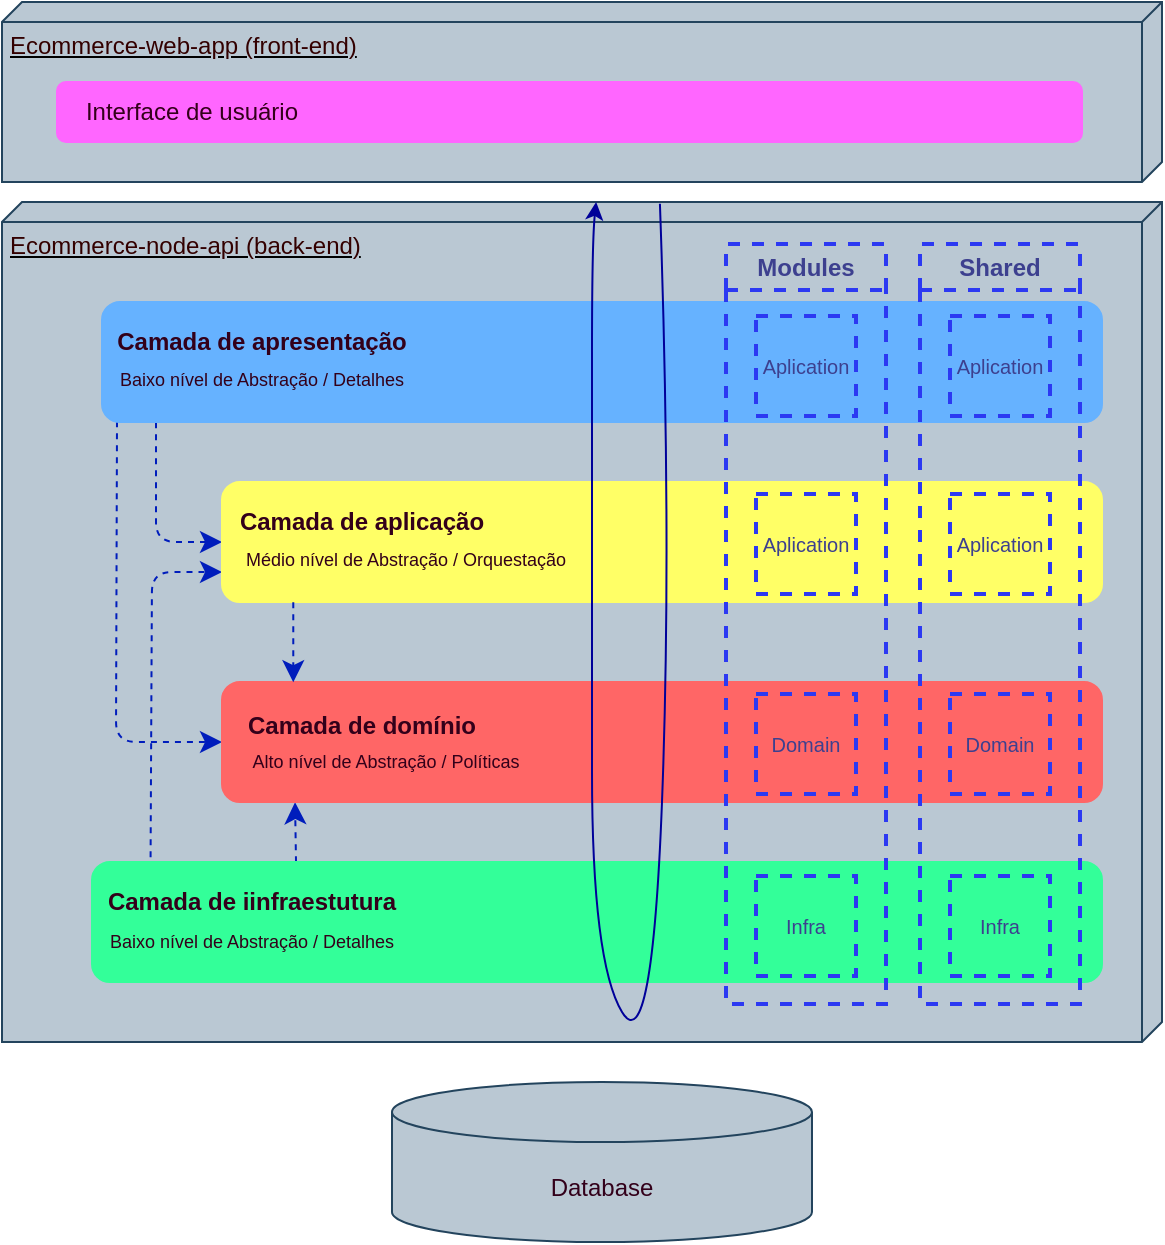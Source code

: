 <mxfile>
    <diagram id="_WUVyYX4tQxQUeHtgIhs" name="Arquitetura em Camadas">
        <mxGraphModel dx="413" dy="649" grid="1" gridSize="10" guides="1" tooltips="1" connect="1" arrows="1" fold="1" page="1" pageScale="1" pageWidth="1100" pageHeight="1700" math="0" shadow="0">
            <root>
                <mxCell id="0"/>
                <mxCell id="1" parent="0"/>
                <mxCell id="2" value="&lt;font color=&quot;#330000&quot;&gt;Ecommerce-node-api (back-end)&lt;/font&gt;" style="verticalAlign=top;align=left;spacingTop=8;spacingLeft=2;spacingRight=12;shape=cube;size=10;direction=south;fontStyle=4;html=1;fillColor=#bac8d3;strokeColor=#23445d;" parent="1" vertex="1">
                    <mxGeometry x="80" y="140" width="580" height="420" as="geometry"/>
                </mxCell>
                <mxCell id="3" value="&lt;font color=&quot;#330000&quot;&gt;Ecommerce-web-app (front-end)&lt;/font&gt;" style="verticalAlign=top;align=left;spacingTop=8;spacingLeft=2;spacingRight=12;shape=cube;size=10;direction=south;fontStyle=4;html=1;fillColor=#bac8d3;strokeColor=#23445d;" parent="1" vertex="1">
                    <mxGeometry x="80" y="40" width="580" height="90" as="geometry"/>
                </mxCell>
                <mxCell id="4" value="&lt;font color=&quot;#33001a&quot;&gt;Database&lt;/font&gt;" style="shape=cylinder3;whiteSpace=wrap;html=1;boundedLbl=1;backgroundOutline=1;size=15;fillColor=#bac8d3;strokeColor=#23445d;" parent="1" vertex="1">
                    <mxGeometry x="275" y="580" width="210" height="80" as="geometry"/>
                </mxCell>
                <mxCell id="16" value="" style="endArrow=classic;startArrow=none;endFill=1;startFill=0;endSize=8;html=1;verticalAlign=bottom;dashed=1;labelBackgroundColor=none;fontColor=#33001A;exitX=0.015;exitY=0.993;exitDx=0;exitDy=0;exitPerimeter=0;entryX=0;entryY=0.5;entryDx=0;entryDy=0;fillColor=#0050ef;strokeColor=#001DBC;" parent="1" source="8" target="6" edge="1">
                    <mxGeometry width="160" relative="1" as="geometry">
                        <mxPoint x="160" y="350" as="sourcePoint"/>
                        <mxPoint x="320" y="350" as="targetPoint"/>
                        <Array as="points">
                            <mxPoint x="137" y="410"/>
                        </Array>
                    </mxGeometry>
                </mxCell>
                <mxCell id="17" value="" style="endArrow=classic;startArrow=none;endFill=1;startFill=0;endSize=8;html=1;verticalAlign=bottom;dashed=1;labelBackgroundColor=none;fontColor=#33001A;exitX=0.054;exitY=1.002;exitDx=0;exitDy=0;exitPerimeter=0;entryX=0;entryY=0.5;entryDx=0;entryDy=0;fillColor=#0050ef;strokeColor=#001DBC;" parent="1" source="8" target="7" edge="1">
                    <mxGeometry width="160" relative="1" as="geometry">
                        <mxPoint x="146.525" y="259.58" as="sourcePoint"/>
                        <mxPoint x="200" y="420" as="targetPoint"/>
                        <Array as="points">
                            <mxPoint x="157" y="310"/>
                        </Array>
                    </mxGeometry>
                </mxCell>
                <mxCell id="18" value="" style="endArrow=classic;startArrow=none;endFill=1;startFill=0;endSize=8;html=1;verticalAlign=bottom;dashed=1;labelBackgroundColor=none;fontColor=#33001A;exitX=0.058;exitY=-0.04;exitDx=0;exitDy=0;exitPerimeter=0;entryX=0;entryY=0.75;entryDx=0;entryDy=0;fillColor=#0050ef;strokeColor=#001DBC;" parent="1" source="5" target="7" edge="1">
                    <mxGeometry width="160" relative="1" as="geometry">
                        <mxPoint x="146.525" y="259.58" as="sourcePoint"/>
                        <mxPoint x="200" y="420" as="targetPoint"/>
                        <Array as="points">
                            <mxPoint x="155" y="325"/>
                        </Array>
                    </mxGeometry>
                </mxCell>
                <mxCell id="20" value="" style="endArrow=classic;startArrow=none;endFill=1;startFill=0;endSize=8;html=1;verticalAlign=bottom;dashed=1;labelBackgroundColor=none;fontColor=#33001A;exitX=0.202;exitY=0.002;exitDx=0;exitDy=0;exitPerimeter=0;fillColor=#0050ef;strokeColor=#001DBC;entryX=0.083;entryY=1.002;entryDx=0;entryDy=0;entryPerimeter=0;" parent="1" source="5" target="6" edge="1">
                    <mxGeometry width="160" relative="1" as="geometry">
                        <mxPoint x="225.875" y="349.58" as="sourcePoint"/>
                        <mxPoint x="226.25" y="388.92" as="targetPoint"/>
                        <Array as="points"/>
                    </mxGeometry>
                </mxCell>
                <mxCell id="21" value="" style="rounded=1;whiteSpace=wrap;html=1;fillColor=#FF66FF;strokeColor=#ff66ff;" parent="1" vertex="1">
                    <mxGeometry x="107.5" y="80" width="512.5" height="30" as="geometry"/>
                </mxCell>
                <mxCell id="22" value="Interface de usuário" style="text;html=1;strokeColor=none;fillColor=none;align=center;verticalAlign=middle;whiteSpace=wrap;rounded=0;fontColor=#33001A;" parent="1" vertex="1">
                    <mxGeometry x="120" y="80" width="110" height="30" as="geometry"/>
                </mxCell>
                <mxCell id="WURZPUniveXABYc40pNo-35" value="" style="group" parent="1" vertex="1" connectable="0">
                    <mxGeometry x="125" y="470" width="505" height="60" as="geometry"/>
                </mxCell>
                <mxCell id="5" value="" style="rounded=1;whiteSpace=wrap;html=1;fillColor=#33FF99;strokeColor=#33FF99;" parent="WURZPUniveXABYc40pNo-35" vertex="1">
                    <mxGeometry width="505" height="60" as="geometry"/>
                </mxCell>
                <mxCell id="9" value="Camada de iinfraestutura" style="text;html=1;strokeColor=none;fillColor=none;align=center;verticalAlign=middle;whiteSpace=wrap;rounded=0;fontColor=#33001A;fontStyle=1" parent="WURZPUniveXABYc40pNo-35" vertex="1">
                    <mxGeometry y="5" width="160" height="30" as="geometry"/>
                </mxCell>
                <mxCell id="32" value="Baixo nível de Abstração / Detalhes" style="text;html=1;strokeColor=none;fillColor=none;align=center;verticalAlign=middle;whiteSpace=wrap;rounded=0;fontColor=#33001A;fontSize=9;" parent="WURZPUniveXABYc40pNo-35" vertex="1">
                    <mxGeometry x="5" y="30" width="150" height="20" as="geometry"/>
                </mxCell>
                <mxCell id="WURZPUniveXABYc40pNo-37" value="" style="group" parent="1" vertex="1" connectable="0">
                    <mxGeometry x="180" y="280" width="450" height="180" as="geometry"/>
                </mxCell>
                <mxCell id="7" value="" style="rounded=1;whiteSpace=wrap;html=1;fillColor=#FFFF66;strokeColor=#ffff66;" parent="WURZPUniveXABYc40pNo-37" vertex="1">
                    <mxGeometry x="10" width="440" height="60" as="geometry"/>
                </mxCell>
                <mxCell id="11" value="Camada de aplicação" style="text;html=1;strokeColor=none;fillColor=none;align=center;verticalAlign=middle;whiteSpace=wrap;rounded=0;fontColor=#33001A;fontStyle=1" parent="WURZPUniveXABYc40pNo-37" vertex="1">
                    <mxGeometry y="5" width="160" height="30" as="geometry"/>
                </mxCell>
                <mxCell id="28" value="Médio nível de Abstração / Orquestação" style="text;html=1;strokeColor=none;fillColor=none;align=center;verticalAlign=middle;whiteSpace=wrap;rounded=0;fontColor=#33001A;fontSize=9;" parent="WURZPUniveXABYc40pNo-37" vertex="1">
                    <mxGeometry x="20" y="29" width="164" height="20" as="geometry"/>
                </mxCell>
                <mxCell id="WURZPUniveXABYc40pNo-36" value="" style="group" parent="WURZPUniveXABYc40pNo-37" vertex="1" connectable="0">
                    <mxGeometry x="10" y="100" width="440" height="80" as="geometry"/>
                </mxCell>
                <mxCell id="6" value="" style="rounded=1;whiteSpace=wrap;html=1;fillColor=#FF6666;strokeColor=#FF6666;" parent="WURZPUniveXABYc40pNo-36" vertex="1">
                    <mxGeometry width="440" height="60" as="geometry"/>
                </mxCell>
                <mxCell id="10" value="Camada de domínio" style="text;html=1;strokeColor=none;fillColor=none;align=center;verticalAlign=middle;whiteSpace=wrap;rounded=0;fontColor=#33001A;fontStyle=1" parent="WURZPUniveXABYc40pNo-36" vertex="1">
                    <mxGeometry x="10" y="7" width="120" height="30" as="geometry"/>
                </mxCell>
                <mxCell id="30" value="Alto nível de Abstração / Políticas" style="text;html=1;strokeColor=none;fillColor=none;align=center;verticalAlign=middle;whiteSpace=wrap;rounded=0;fontColor=#33001A;fontSize=9;" parent="WURZPUniveXABYc40pNo-36" vertex="1">
                    <mxGeometry y="30" width="164" height="20" as="geometry"/>
                </mxCell>
                <mxCell id="19" value="" style="endArrow=classic;startArrow=none;endFill=1;startFill=0;endSize=8;html=1;verticalAlign=bottom;dashed=1;labelBackgroundColor=none;fontColor=#33001A;exitX=0.081;exitY=1.002;exitDx=0;exitDy=0;exitPerimeter=0;entryX=0.081;entryY=0.002;entryDx=0;entryDy=0;fillColor=#0050ef;strokeColor=#001DBC;entryPerimeter=0;" parent="WURZPUniveXABYc40pNo-37" source="7" target="6" edge="1">
                    <mxGeometry width="160" relative="1" as="geometry">
                        <mxPoint x="164.36" y="262.7" as="sourcePoint"/>
                        <mxPoint x="200" y="320" as="targetPoint"/>
                        <Array as="points"/>
                    </mxGeometry>
                </mxCell>
                <mxCell id="WURZPUniveXABYc40pNo-38" value="" style="group" parent="1" vertex="1" connectable="0">
                    <mxGeometry x="130" y="190" width="500" height="60" as="geometry"/>
                </mxCell>
                <mxCell id="8" value="" style="rounded=1;whiteSpace=wrap;html=1;fillColor=#66B2FF;strokeColor=#66B2FF;" parent="WURZPUniveXABYc40pNo-38" vertex="1">
                    <mxGeometry width="500" height="60" as="geometry"/>
                </mxCell>
                <mxCell id="12" value="Camada de apresentação" style="text;html=1;strokeColor=none;fillColor=none;align=center;verticalAlign=middle;whiteSpace=wrap;rounded=0;fontColor=#33001A;fontStyle=1" parent="WURZPUniveXABYc40pNo-38" vertex="1">
                    <mxGeometry y="5" width="160" height="30" as="geometry"/>
                </mxCell>
                <mxCell id="25" value="Baixo nível de Abstração / Detalhes" style="text;html=1;strokeColor=none;fillColor=none;align=center;verticalAlign=middle;whiteSpace=wrap;rounded=0;fontColor=#33001A;fontSize=9;" parent="WURZPUniveXABYc40pNo-38" vertex="1">
                    <mxGeometry x="5" y="29" width="150" height="20" as="geometry"/>
                </mxCell>
                <mxCell id="34" value="" style="curved=1;endArrow=classic;html=1;fontSize=9;strokeColor=#000099;entryX=0;entryY=0.393;entryDx=0;entryDy=0;entryPerimeter=0;exitX=0.002;exitY=0.338;exitDx=0;exitDy=0;exitPerimeter=0;" parent="1" edge="1">
                    <mxGeometry width="50" height="50" relative="1" as="geometry">
                        <mxPoint x="408.96" y="140.84" as="sourcePoint"/>
                        <mxPoint x="377.06" y="140" as="targetPoint"/>
                        <Array as="points">
                            <mxPoint x="415" y="310"/>
                            <mxPoint x="405" y="570"/>
                            <mxPoint x="375" y="520"/>
                            <mxPoint x="375" y="330"/>
                            <mxPoint x="375" y="270"/>
                            <mxPoint x="375" y="160"/>
                        </Array>
                    </mxGeometry>
                </mxCell>
                <mxCell id="XT7tRTnMnonxSk3Z7u5U-34" value="Modules" style="swimlane;whiteSpace=wrap;html=1;strokeColor=#2c39f2;fillColor=none;fontColor=#3d408f;dashed=1;strokeWidth=2;" vertex="1" parent="1">
                    <mxGeometry x="442" y="161" width="80" height="380" as="geometry"/>
                </mxCell>
                <mxCell id="XT7tRTnMnonxSk3Z7u5U-35" value="Domain" style="whiteSpace=wrap;html=1;aspect=fixed;dashed=1;strokeColor=#2c39f2;strokeWidth=2;fontColor=#3d408f;fillColor=none;fontSize=10;" vertex="1" parent="XT7tRTnMnonxSk3Z7u5U-34">
                    <mxGeometry x="15" y="225" width="50" height="50" as="geometry"/>
                </mxCell>
                <mxCell id="XT7tRTnMnonxSk3Z7u5U-38" value="&lt;font style=&quot;font-size: 10px;&quot;&gt;Aplication&lt;/font&gt;" style="whiteSpace=wrap;html=1;aspect=fixed;dashed=1;strokeColor=#2c39f2;strokeWidth=2;fontColor=#3d408f;fillColor=none;fontSize=10;" vertex="1" parent="XT7tRTnMnonxSk3Z7u5U-34">
                    <mxGeometry x="15" y="125" width="50" height="50" as="geometry"/>
                </mxCell>
                <mxCell id="XT7tRTnMnonxSk3Z7u5U-42" value="&lt;font style=&quot;font-size: 10px;&quot;&gt;Aplication&lt;/font&gt;" style="whiteSpace=wrap;html=1;aspect=fixed;dashed=1;strokeColor=#2c39f2;strokeWidth=2;fontColor=#3d408f;fillColor=none;fontSize=10;" vertex="1" parent="XT7tRTnMnonxSk3Z7u5U-34">
                    <mxGeometry x="15" y="36" width="50" height="50" as="geometry"/>
                </mxCell>
                <mxCell id="XT7tRTnMnonxSk3Z7u5U-40" value="Infra" style="whiteSpace=wrap;html=1;aspect=fixed;dashed=1;strokeColor=#2c39f2;strokeWidth=2;fontColor=#3d408f;fillColor=none;fontSize=10;" vertex="1" parent="XT7tRTnMnonxSk3Z7u5U-34">
                    <mxGeometry x="15" y="316" width="50" height="50" as="geometry"/>
                </mxCell>
                <mxCell id="XT7tRTnMnonxSk3Z7u5U-43" value="Shared" style="swimlane;whiteSpace=wrap;html=1;strokeColor=#2c39f2;fillColor=none;fontColor=#3d408f;dashed=1;strokeWidth=2;" vertex="1" parent="1">
                    <mxGeometry x="539" y="161" width="80" height="380" as="geometry"/>
                </mxCell>
                <mxCell id="XT7tRTnMnonxSk3Z7u5U-44" value="Domain" style="whiteSpace=wrap;html=1;aspect=fixed;dashed=1;strokeColor=#2c39f2;strokeWidth=2;fontColor=#3d408f;fillColor=none;fontSize=10;" vertex="1" parent="XT7tRTnMnonxSk3Z7u5U-43">
                    <mxGeometry x="15" y="225" width="50" height="50" as="geometry"/>
                </mxCell>
                <mxCell id="XT7tRTnMnonxSk3Z7u5U-45" value="&lt;font style=&quot;font-size: 10px;&quot;&gt;Aplication&lt;/font&gt;" style="whiteSpace=wrap;html=1;aspect=fixed;dashed=1;strokeColor=#2c39f2;strokeWidth=2;fontColor=#3d408f;fillColor=none;fontSize=10;" vertex="1" parent="XT7tRTnMnonxSk3Z7u5U-43">
                    <mxGeometry x="15" y="125" width="50" height="50" as="geometry"/>
                </mxCell>
                <mxCell id="XT7tRTnMnonxSk3Z7u5U-46" value="&lt;font style=&quot;font-size: 10px;&quot;&gt;Aplication&lt;/font&gt;" style="whiteSpace=wrap;html=1;aspect=fixed;dashed=1;strokeColor=#2c39f2;strokeWidth=2;fontColor=#3d408f;fillColor=none;fontSize=10;" vertex="1" parent="XT7tRTnMnonxSk3Z7u5U-43">
                    <mxGeometry x="15" y="36" width="50" height="50" as="geometry"/>
                </mxCell>
                <mxCell id="XT7tRTnMnonxSk3Z7u5U-47" value="Infra" style="whiteSpace=wrap;html=1;aspect=fixed;dashed=1;strokeColor=#2c39f2;strokeWidth=2;fontColor=#3d408f;fillColor=none;fontSize=10;" vertex="1" parent="XT7tRTnMnonxSk3Z7u5U-43">
                    <mxGeometry x="15" y="316" width="50" height="50" as="geometry"/>
                </mxCell>
            </root>
        </mxGraphModel>
    </diagram>
    <diagram id="1v6JC_9SkqOvt09kjxkY" name="Arquitetura Hexagonal">
        <mxGraphModel dx="709" dy="1113" grid="1" gridSize="10" guides="1" tooltips="1" connect="1" arrows="1" fold="1" page="1" pageScale="1" pageWidth="1100" pageHeight="1700" math="0" shadow="0">
            <root>
                <mxCell id="0"/>
                <mxCell id="1" parent="0"/>
                <mxCell id="272GpEVq6VP0mmS46W8i-1" value="&lt;font color=&quot;#330000&quot;&gt;Ecommerce-node-api (back-end)&lt;/font&gt;" style="verticalAlign=top;align=left;spacingTop=8;spacingLeft=2;spacingRight=12;shape=cube;size=10;direction=south;fontStyle=4;html=1;fillColor=#bac8d3;strokeColor=#23445d;" parent="1" vertex="1">
                    <mxGeometry x="80" y="180" width="580" height="400" as="geometry"/>
                </mxCell>
                <mxCell id="qHqKqFjuWABmcNPo45DQ-3" value="" style="shape=hexagon;perimeter=hexagonPerimeter2;whiteSpace=wrap;html=1;fixedSize=1;strokeColor=#33001a;fontSize=9;size=84.0;fillColor=#66B2FF;strokeWidth=2;gradientColor=#66FFB3;" parent="1" vertex="1">
                    <mxGeometry x="147" y="222" width="444" height="338" as="geometry"/>
                </mxCell>
                <mxCell id="272GpEVq6VP0mmS46W8i-2" value="&lt;font color=&quot;#330000&quot;&gt;Ecommerce-web-app (front-end)&lt;/font&gt;" style="verticalAlign=top;align=left;spacingTop=8;spacingLeft=2;spacingRight=12;shape=cube;size=10;direction=south;fontStyle=4;html=1;fillColor=#bac8d3;strokeColor=#23445d;" parent="1" vertex="1">
                    <mxGeometry x="80" y="70" width="580" height="90" as="geometry"/>
                </mxCell>
                <mxCell id="272GpEVq6VP0mmS46W8i-3" value="&lt;font color=&quot;#33001a&quot;&gt;Database (relacional)&lt;/font&gt;" style="shape=cylinder3;whiteSpace=wrap;html=1;boundedLbl=1;backgroundOutline=1;size=15;fillColor=#bac8d3;strokeColor=#23445d;" parent="1" vertex="1">
                    <mxGeometry x="264" y="620" width="210" height="80" as="geometry"/>
                </mxCell>
                <mxCell id="272GpEVq6VP0mmS46W8i-26" value="" style="shape=hexagon;perimeter=hexagonPerimeter2;whiteSpace=wrap;html=1;fixedSize=1;strokeColor=#33001a;fontSize=9;size=64;fillColor=#FFFF66;strokeWidth=2;" parent="1" vertex="1">
                    <mxGeometry x="207" y="268" width="324" height="242" as="geometry"/>
                </mxCell>
                <mxCell id="qHqKqFjuWABmcNPo45DQ-1" style="edgeStyle=none;html=1;strokeColor=#000099;fontSize=9;" parent="1" source="272GpEVq6VP0mmS46W8i-24" target="272GpEVq6VP0mmS46W8i-26" edge="1">
                    <mxGeometry relative="1" as="geometry"/>
                </mxCell>
                <mxCell id="272GpEVq6VP0mmS46W8i-24" value="" style="shape=hexagon;perimeter=hexagonPerimeter2;whiteSpace=wrap;html=1;fixedSize=1;strokeColor=#33001a;fontSize=9;size=36;fillColor=#FF6666;strokeWidth=2;" parent="1" vertex="1">
                    <mxGeometry x="271" y="329" width="196" height="120" as="geometry"/>
                </mxCell>
                <mxCell id="272GpEVq6VP0mmS46W8i-25" value="" style="group" parent="1" vertex="1" connectable="0">
                    <mxGeometry x="287" y="360" width="244" height="152" as="geometry"/>
                </mxCell>
                <mxCell id="272GpEVq6VP0mmS46W8i-9" value="Camada de domínio" style="text;html=1;strokeColor=none;fillColor=none;align=center;verticalAlign=middle;whiteSpace=wrap;rounded=0;fontColor=#33001A;fontStyle=1" parent="272GpEVq6VP0mmS46W8i-25" vertex="1">
                    <mxGeometry x="22" width="120" height="30" as="geometry"/>
                </mxCell>
                <mxCell id="272GpEVq6VP0mmS46W8i-21" value="Alto nível de Abstração / Políticas" style="text;html=1;strokeColor=none;fillColor=none;align=center;verticalAlign=middle;whiteSpace=wrap;rounded=0;fontColor=#33001A;fontSize=9;" parent="272GpEVq6VP0mmS46W8i-25" vertex="1">
                    <mxGeometry y="23" width="164" height="20" as="geometry"/>
                </mxCell>
                <mxCell id="qHqKqFjuWABmcNPo45DQ-2" value="" style="group" parent="1" vertex="1" connectable="0">
                    <mxGeometry x="255" y="270" width="110.01" height="44" as="geometry"/>
                </mxCell>
                <mxCell id="272GpEVq6VP0mmS46W8i-10" value="Camada de aplicação" style="text;html=1;strokeColor=none;fillColor=none;align=center;verticalAlign=middle;whiteSpace=wrap;rounded=0;fontColor=#33001A;fontStyle=1;fontSize=9;" parent="qHqKqFjuWABmcNPo45DQ-2" vertex="1">
                    <mxGeometry x="10.78" width="99.23" height="30" as="geometry"/>
                </mxCell>
                <mxCell id="272GpEVq6VP0mmS46W8i-20" value="Médio nível de Abstração / Orquestação" style="text;html=1;strokeColor=none;fillColor=none;align=center;verticalAlign=middle;whiteSpace=wrap;rounded=0;fontColor=#33001A;fontSize=8;" parent="qHqKqFjuWABmcNPo45DQ-2" vertex="1">
                    <mxGeometry x="10.78" y="20" width="99.22" height="24" as="geometry"/>
                </mxCell>
                <mxCell id="qHqKqFjuWABmcNPo45DQ-4" value="" style="group" parent="1" vertex="1" connectable="0">
                    <mxGeometry x="231" y="512" width="130" height="45" as="geometry"/>
                </mxCell>
                <mxCell id="272GpEVq6VP0mmS46W8i-8" value="Camada de infraestutura" style="text;html=1;strokeColor=none;fillColor=none;align=center;verticalAlign=middle;whiteSpace=wrap;rounded=0;fontColor=#33001A;fontStyle=1;fontSize=10;" parent="qHqKqFjuWABmcNPo45DQ-4" vertex="1">
                    <mxGeometry width="130" height="30" as="geometry"/>
                </mxCell>
                <mxCell id="272GpEVq6VP0mmS46W8i-22" value="Baixo nível de Abstração / Detalhes" style="text;html=1;strokeColor=none;fillColor=none;align=center;verticalAlign=middle;whiteSpace=wrap;rounded=0;fontColor=#33001A;fontSize=9;" parent="qHqKqFjuWABmcNPo45DQ-4" vertex="1">
                    <mxGeometry x="3.406" y="25" width="102.188" height="20" as="geometry"/>
                </mxCell>
                <mxCell id="qHqKqFjuWABmcNPo45DQ-5" value="" style="group;fontSize=4;" parent="1" vertex="1" connectable="0">
                    <mxGeometry x="231" y="220" width="120" height="40" as="geometry"/>
                </mxCell>
                <mxCell id="272GpEVq6VP0mmS46W8i-11" value="Camada de apresentação" style="text;html=1;strokeColor=none;fillColor=none;align=center;verticalAlign=middle;whiteSpace=wrap;rounded=0;fontColor=#33001A;fontStyle=1;fontSize=9;" parent="qHqKqFjuWABmcNPo45DQ-5" vertex="1">
                    <mxGeometry width="120" height="27.27" as="geometry"/>
                </mxCell>
                <mxCell id="272GpEVq6VP0mmS46W8i-19" value="Baixo nível de Abstração / Detalhes" style="text;html=1;strokeColor=none;fillColor=none;align=center;verticalAlign=middle;whiteSpace=wrap;rounded=0;fontColor=#33001A;fontSize=9;" parent="qHqKqFjuWABmcNPo45DQ-5" vertex="1">
                    <mxGeometry x="3.406" y="21.818" width="102.188" height="18.182" as="geometry"/>
                </mxCell>
                <mxCell id="qHqKqFjuWABmcNPo45DQ-6" value="" style="endArrow=none;html=1;strokeColor=#000099;fontSize=9;exitX=0;exitY=0.5;exitDx=0;exitDy=0;entryX=0;entryY=0.5;entryDx=0;entryDy=0;" parent="1" source="qHqKqFjuWABmcNPo45DQ-3" target="272GpEVq6VP0mmS46W8i-26" edge="1">
                    <mxGeometry width="50" height="50" relative="1" as="geometry">
                        <mxPoint x="361" y="440" as="sourcePoint"/>
                        <mxPoint x="411" y="390" as="targetPoint"/>
                    </mxGeometry>
                </mxCell>
                <mxCell id="qHqKqFjuWABmcNPo45DQ-7" value="" style="endArrow=none;html=1;strokeColor=#000099;fontSize=9;entryX=1;entryY=0.5;entryDx=0;entryDy=0;exitX=1;exitY=0.5;exitDx=0;exitDy=0;" parent="1" source="272GpEVq6VP0mmS46W8i-26" target="qHqKqFjuWABmcNPo45DQ-3" edge="1">
                    <mxGeometry width="50" height="50" relative="1" as="geometry">
                        <mxPoint x="531" y="391" as="sourcePoint"/>
                        <mxPoint x="217" y="399" as="targetPoint"/>
                    </mxGeometry>
                </mxCell>
                <mxCell id="qHqKqFjuWABmcNPo45DQ-9" value="Casos de Uso" style="text;html=1;align=center;verticalAlign=middle;whiteSpace=wrap;rounded=0;strokeWidth=2;fontSize=8;fontColor=#330000;fontStyle=5" parent="1" vertex="1">
                    <mxGeometry x="231" y="319" width="80" height="30" as="geometry"/>
                </mxCell>
                <mxCell id="WzazSg_adkwyaELVQUt2-1" value="" style="curved=1;endArrow=classic;html=1;fontSize=9;strokeColor=#000099;" parent="1" edge="1">
                    <mxGeometry width="50" height="50" relative="1" as="geometry">
                        <mxPoint x="480" y="210" as="sourcePoint"/>
                        <mxPoint x="441" y="204" as="targetPoint"/>
                        <Array as="points">
                            <mxPoint x="481" y="315"/>
                            <mxPoint x="470" y="600"/>
                            <mxPoint x="441" y="525"/>
                            <mxPoint x="441" y="335"/>
                            <mxPoint x="441" y="275"/>
                        </Array>
                    </mxGeometry>
                </mxCell>
                <mxCell id="WzazSg_adkwyaELVQUt2-2" value="" style="endArrow=classicThin;dashed=1;endFill=1;html=1;strokeColor=#000099;fontSize=8;fontColor=#330000;exitX=0.5;exitY=0;exitDx=0;exitDy=0;rounded=0;entryX=0.5;entryY=0;entryDx=0;entryDy=0;" parent="1" source="qHqKqFjuWABmcNPo45DQ-3" target="272GpEVq6VP0mmS46W8i-26" edge="1">
                    <mxGeometry width="160" relative="1" as="geometry">
                        <mxPoint x="260" y="420" as="sourcePoint"/>
                        <mxPoint x="386" y="270" as="targetPoint"/>
                    </mxGeometry>
                </mxCell>
                <mxCell id="WzazSg_adkwyaELVQUt2-4" value="" style="endArrow=classicThin;dashed=1;endFill=1;html=1;strokeColor=#000099;fontSize=8;fontColor=#330000;rounded=0;entryX=0.5;entryY=0;entryDx=0;entryDy=0;" parent="1" target="272GpEVq6VP0mmS46W8i-24" edge="1">
                    <mxGeometry width="160" relative="1" as="geometry">
                        <mxPoint x="369" y="270" as="sourcePoint"/>
                        <mxPoint x="379" y="278" as="targetPoint"/>
                        <Array as="points">
                            <mxPoint x="369" y="270"/>
                        </Array>
                    </mxGeometry>
                </mxCell>
                <mxCell id="WzazSg_adkwyaELVQUt2-9" value="" style="endArrow=classicThin;dashed=1;endFill=1;html=1;strokeColor=#000099;fontSize=8;fontColor=#330000;rounded=0;exitX=0.5;exitY=1;exitDx=0;exitDy=0;" parent="1" source="272GpEVq6VP0mmS46W8i-26" edge="1">
                    <mxGeometry width="160" relative="1" as="geometry">
                        <mxPoint x="369" y="510" as="sourcePoint"/>
                        <mxPoint x="370" y="450" as="targetPoint"/>
                        <Array as="points"/>
                    </mxGeometry>
                </mxCell>
                <mxCell id="WzazSg_adkwyaELVQUt2-10" value="" style="endArrow=classicThin;dashed=1;endFill=1;html=1;strokeColor=#000099;fontSize=8;fontColor=#330000;rounded=0;exitX=0.5;exitY=1;exitDx=0;exitDy=0;entryX=0.5;entryY=1;entryDx=0;entryDy=0;" parent="1" source="qHqKqFjuWABmcNPo45DQ-3" target="272GpEVq6VP0mmS46W8i-26" edge="1">
                    <mxGeometry width="160" relative="1" as="geometry">
                        <mxPoint x="379" y="520.0" as="sourcePoint"/>
                        <mxPoint x="380" y="460" as="targetPoint"/>
                        <Array as="points"/>
                    </mxGeometry>
                </mxCell>
                <mxCell id="lGN8iECtINM0aAmSOc-S-5" value="" style="group" parent="1" vertex="1" connectable="0">
                    <mxGeometry x="217.5" y="750" width="292.5" height="60" as="geometry"/>
                </mxCell>
                <mxCell id="lGN8iECtINM0aAmSOc-S-11" value="" style="group" parent="lGN8iECtINM0aAmSOc-S-5" vertex="1" connectable="0">
                    <mxGeometry width="292.5" height="60" as="geometry"/>
                </mxCell>
                <mxCell id="lGN8iECtINM0aAmSOc-S-6" value="" style="rounded=1;whiteSpace=wrap;html=1;fillColor=#FF6666;strokeColor=#FF6666;" parent="lGN8iECtINM0aAmSOc-S-11" vertex="1">
                    <mxGeometry width="292.5" height="60" as="geometry"/>
                </mxCell>
                <mxCell id="lGN8iECtINM0aAmSOc-S-7" value="Camada de domínio" style="text;html=1;strokeColor=none;fillColor=none;align=center;verticalAlign=middle;whiteSpace=wrap;rounded=0;fontColor=#33001A;fontStyle=1" parent="lGN8iECtINM0aAmSOc-S-11" vertex="1">
                    <mxGeometry x="6.65" y="7" width="123.35" height="30" as="geometry"/>
                </mxCell>
                <mxCell id="lGN8iECtINM0aAmSOc-S-8" value="Alto nível de Abstração / Políticas" style="text;html=1;strokeColor=none;fillColor=none;align=center;verticalAlign=middle;whiteSpace=wrap;rounded=0;fontColor=#33001A;fontSize=9;" parent="lGN8iECtINM0aAmSOc-S-11" vertex="1">
                    <mxGeometry y="30" width="150" height="20" as="geometry"/>
                </mxCell>
                <mxCell id="lGN8iECtINM0aAmSOc-S-10" value="" style="group" parent="1" vertex="1" connectable="0">
                    <mxGeometry x="133.75" y="810" width="450" height="60" as="geometry"/>
                </mxCell>
                <mxCell id="lGN8iECtINM0aAmSOc-S-2" value="" style="rounded=1;whiteSpace=wrap;html=1;fillColor=#FFFF66;strokeColor=#ffff66;" parent="lGN8iECtINM0aAmSOc-S-10" vertex="1">
                    <mxGeometry x="10" width="440" height="60" as="geometry"/>
                </mxCell>
                <mxCell id="lGN8iECtINM0aAmSOc-S-3" value="Camada de aplicação" style="text;html=1;strokeColor=none;fillColor=none;align=center;verticalAlign=middle;whiteSpace=wrap;rounded=0;fontColor=#33001A;fontStyle=1" parent="lGN8iECtINM0aAmSOc-S-10" vertex="1">
                    <mxGeometry y="5" width="160" height="30" as="geometry"/>
                </mxCell>
                <mxCell id="lGN8iECtINM0aAmSOc-S-4" value="Médio nível de Abstração / Orquestação" style="text;html=1;strokeColor=none;fillColor=none;align=center;verticalAlign=middle;whiteSpace=wrap;rounded=0;fontColor=#33001A;fontSize=9;" parent="lGN8iECtINM0aAmSOc-S-10" vertex="1">
                    <mxGeometry x="20" y="29" width="164" height="20" as="geometry"/>
                </mxCell>
                <mxCell id="TMhsxFhVnNXEkYMOQEUk-2" value="" style="rounded=1;whiteSpace=wrap;html=1;fillColor=#33FF99;strokeColor=#33FF99;" parent="1" vertex="1">
                    <mxGeometry x="360" y="870" width="300" height="60" as="geometry"/>
                </mxCell>
                <mxCell id="4FdhFHyrwkyn6kTVjltY-5" value="" style="group" parent="1" vertex="1" connectable="0">
                    <mxGeometry x="360" y="875" width="160" height="45" as="geometry"/>
                </mxCell>
                <mxCell id="TMhsxFhVnNXEkYMOQEUk-3" value="Camada de iinfraestutura" style="text;html=1;strokeColor=none;fillColor=none;align=center;verticalAlign=middle;whiteSpace=wrap;rounded=0;fontColor=#33001A;fontStyle=1" parent="4FdhFHyrwkyn6kTVjltY-5" vertex="1">
                    <mxGeometry width="160" height="30" as="geometry"/>
                </mxCell>
                <mxCell id="TMhsxFhVnNXEkYMOQEUk-4" value="Baixo nível de Abstração / Detalhes" style="text;html=1;strokeColor=none;fillColor=none;align=center;verticalAlign=middle;whiteSpace=wrap;rounded=0;fontColor=#33001A;fontSize=9;" parent="4FdhFHyrwkyn6kTVjltY-5" vertex="1">
                    <mxGeometry x="5" y="25" width="150" height="20" as="geometry"/>
                </mxCell>
                <mxCell id="4FdhFHyrwkyn6kTVjltY-8" value="" style="group" parent="1" vertex="1" connectable="0">
                    <mxGeometry x="60" y="870" width="300" height="60" as="geometry"/>
                </mxCell>
                <mxCell id="4FdhFHyrwkyn6kTVjltY-2" value="" style="rounded=1;whiteSpace=wrap;html=1;fillColor=#66B2FF;strokeColor=#66B2FF;" parent="4FdhFHyrwkyn6kTVjltY-8" vertex="1">
                    <mxGeometry width="300" height="60" as="geometry"/>
                </mxCell>
                <mxCell id="4FdhFHyrwkyn6kTVjltY-7" value="" style="group" parent="4FdhFHyrwkyn6kTVjltY-8" vertex="1" connectable="0">
                    <mxGeometry y="5" width="160" height="44" as="geometry"/>
                </mxCell>
                <mxCell id="4FdhFHyrwkyn6kTVjltY-3" value="Camada de apresentação" style="text;html=1;strokeColor=none;fillColor=none;align=center;verticalAlign=middle;whiteSpace=wrap;rounded=0;fontColor=#33001A;fontStyle=1" parent="4FdhFHyrwkyn6kTVjltY-7" vertex="1">
                    <mxGeometry width="160" height="30" as="geometry"/>
                </mxCell>
                <mxCell id="4FdhFHyrwkyn6kTVjltY-4" value="Baixo nível de Abstração / Detalhes" style="text;html=1;strokeColor=none;fillColor=none;align=center;verticalAlign=middle;whiteSpace=wrap;rounded=0;fontColor=#33001A;fontSize=9;" parent="4FdhFHyrwkyn6kTVjltY-7" vertex="1">
                    <mxGeometry x="5" y="24" width="150" height="20" as="geometry"/>
                </mxCell>
                <mxCell id="UXFCyAlvJ3YHBIYYsDFQ-1" value="Modules" style="swimlane;whiteSpace=wrap;html=1;strokeColor=#2c39f2;fillColor=none;fontColor=#3d408f;dashed=1;strokeWidth=2;fontSize=7;" vertex="1" parent="1">
                    <mxGeometry x="380" y="199" width="50" height="380" as="geometry">
                        <mxRectangle x="390" y="199" width="70" height="23" as="alternateBounds"/>
                    </mxGeometry>
                </mxCell>
                <mxCell id="UXFCyAlvJ3YHBIYYsDFQ-6" value="" style="group" vertex="1" connectable="0" parent="1">
                    <mxGeometry x="107.5" y="110" width="512.5" height="30" as="geometry"/>
                </mxCell>
                <mxCell id="272GpEVq6VP0mmS46W8i-17" value="" style="rounded=1;whiteSpace=wrap;html=1;fillColor=#FF66FF;strokeColor=#ff66ff;" parent="UXFCyAlvJ3YHBIYYsDFQ-6" vertex="1">
                    <mxGeometry width="512.5" height="30" as="geometry"/>
                </mxCell>
                <mxCell id="272GpEVq6VP0mmS46W8i-18" value="Interface de usuário" style="text;html=1;strokeColor=none;fillColor=none;align=center;verticalAlign=middle;whiteSpace=wrap;rounded=0;fontColor=#33001A;" parent="UXFCyAlvJ3YHBIYYsDFQ-6" vertex="1">
                    <mxGeometry x="12.5" width="110" height="30" as="geometry"/>
                </mxCell>
            </root>
        </mxGraphModel>
    </diagram>
</mxfile>